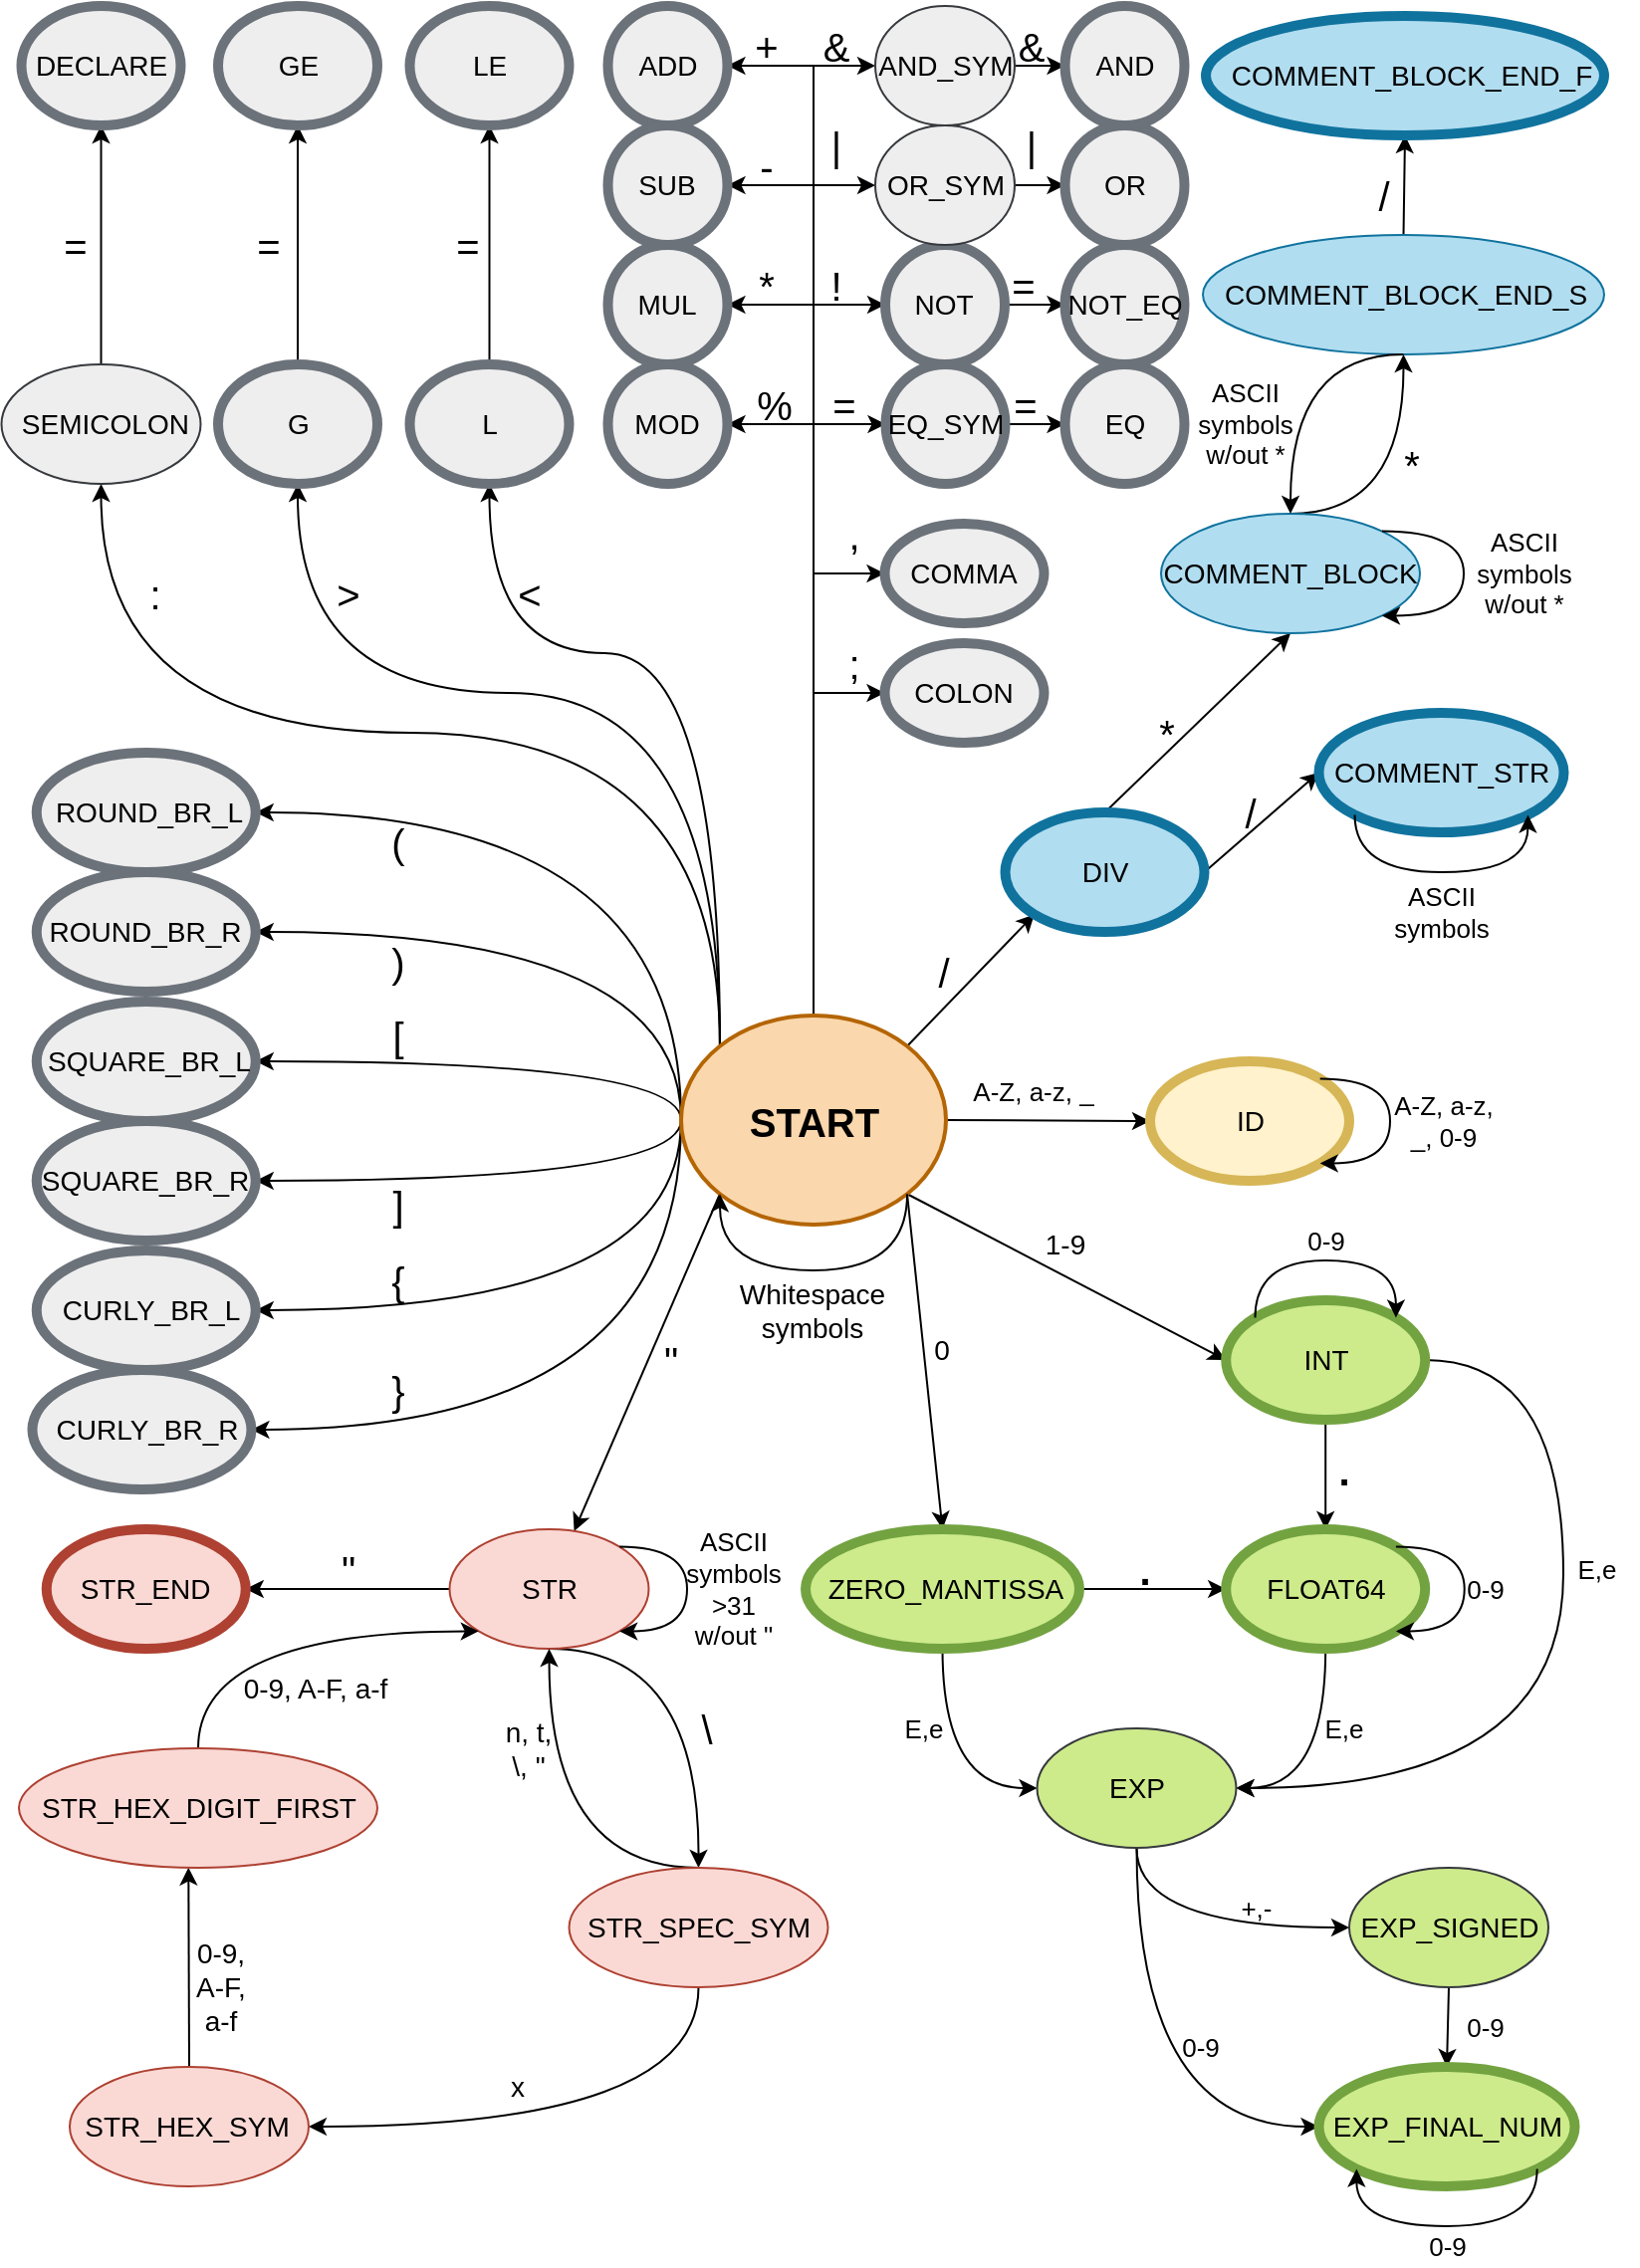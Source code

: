<mxfile version="13.7.7" type="github">
  <diagram id="MlzpK5g1KXkVhoH1nmNd" name="Page-1">
    <mxGraphModel dx="1145" dy="658" grid="1" gridSize="10" guides="1" tooltips="1" connect="1" arrows="1" fold="1" page="1" pageScale="1" pageWidth="827" pageHeight="1169" math="0" shadow="0">
      <root>
        <mxCell id="0" />
        <mxCell id="1" parent="0" />
        <mxCell id="viRE1IM_-0tVsHPkwJl9-90" style="rounded=0;orthogonalLoop=1;jettySize=auto;html=1;exitX=1;exitY=0;exitDx=0;exitDy=0;entryX=0;entryY=1;entryDx=0;entryDy=0;fontSize=20;" parent="1" source="viRE1IM_-0tVsHPkwJl9-1" target="viRE1IM_-0tVsHPkwJl9-59" edge="1">
          <mxGeometry relative="1" as="geometry" />
        </mxCell>
        <mxCell id="viRE1IM_-0tVsHPkwJl9-121" style="rounded=0;orthogonalLoop=1;jettySize=auto;html=1;exitX=1;exitY=0.5;exitDx=0;exitDy=0;entryX=0;entryY=0.5;entryDx=0;entryDy=0;fontSize=13;" parent="1" source="viRE1IM_-0tVsHPkwJl9-1" target="viRE1IM_-0tVsHPkwJl9-69" edge="1">
          <mxGeometry relative="1" as="geometry" />
        </mxCell>
        <mxCell id="viRE1IM_-0tVsHPkwJl9-127" style="rounded=0;orthogonalLoop=1;jettySize=auto;html=1;exitX=1;exitY=1;exitDx=0;exitDy=0;entryX=0.5;entryY=0;entryDx=0;entryDy=0;fontSize=13;" parent="1" source="viRE1IM_-0tVsHPkwJl9-1" target="viRE1IM_-0tVsHPkwJl9-71" edge="1">
          <mxGeometry relative="1" as="geometry" />
        </mxCell>
        <mxCell id="viRE1IM_-0tVsHPkwJl9-128" style="edgeStyle=none;rounded=0;orthogonalLoop=1;jettySize=auto;html=1;exitX=1;exitY=1;exitDx=0;exitDy=0;fontSize=13;entryX=0;entryY=0.5;entryDx=0;entryDy=0;" parent="1" source="viRE1IM_-0tVsHPkwJl9-1" target="viRE1IM_-0tVsHPkwJl9-73" edge="1">
          <mxGeometry relative="1" as="geometry" />
        </mxCell>
        <mxCell id="viRE1IM_-0tVsHPkwJl9-222" style="edgeStyle=orthogonalEdgeStyle;rounded=0;orthogonalLoop=1;jettySize=auto;html=1;exitX=0;exitY=0.5;exitDx=0;exitDy=0;entryX=1;entryY=0.5;entryDx=0;entryDy=0;fontSize=20;curved=1;" parent="1" source="viRE1IM_-0tVsHPkwJl9-1" target="viRE1IM_-0tVsHPkwJl9-27" edge="1">
          <mxGeometry relative="1" as="geometry">
            <Array as="points">
              <mxPoint x="347" y="740" />
            </Array>
          </mxGeometry>
        </mxCell>
        <mxCell id="viRE1IM_-0tVsHPkwJl9-223" style="edgeStyle=orthogonalEdgeStyle;curved=1;rounded=0;orthogonalLoop=1;jettySize=auto;html=1;exitX=0;exitY=0.5;exitDx=0;exitDy=0;entryX=1;entryY=0.5;entryDx=0;entryDy=0;fontSize=20;" parent="1" source="viRE1IM_-0tVsHPkwJl9-1" target="viRE1IM_-0tVsHPkwJl9-85" edge="1">
          <mxGeometry relative="1" as="geometry">
            <Array as="points">
              <mxPoint x="347" y="680" />
            </Array>
          </mxGeometry>
        </mxCell>
        <mxCell id="viRE1IM_-0tVsHPkwJl9-224" style="edgeStyle=orthogonalEdgeStyle;curved=1;rounded=0;orthogonalLoop=1;jettySize=auto;html=1;exitX=0;exitY=0.5;exitDx=0;exitDy=0;entryX=1;entryY=0.5;entryDx=0;entryDy=0;fontSize=20;" parent="1" source="viRE1IM_-0tVsHPkwJl9-1" target="viRE1IM_-0tVsHPkwJl9-18" edge="1">
          <mxGeometry relative="1" as="geometry">
            <Array as="points">
              <mxPoint x="347" y="615" />
            </Array>
          </mxGeometry>
        </mxCell>
        <mxCell id="viRE1IM_-0tVsHPkwJl9-225" style="edgeStyle=orthogonalEdgeStyle;curved=1;rounded=0;orthogonalLoop=1;jettySize=auto;html=1;exitX=0;exitY=0.5;exitDx=0;exitDy=0;entryX=1;entryY=0.5;entryDx=0;entryDy=0;fontSize=20;" parent="1" source="viRE1IM_-0tVsHPkwJl9-1" target="viRE1IM_-0tVsHPkwJl9-15" edge="1">
          <mxGeometry relative="1" as="geometry">
            <Array as="points">
              <mxPoint x="347" y="555" />
            </Array>
          </mxGeometry>
        </mxCell>
        <mxCell id="viRE1IM_-0tVsHPkwJl9-226" style="edgeStyle=orthogonalEdgeStyle;curved=1;rounded=0;orthogonalLoop=1;jettySize=auto;html=1;exitX=0;exitY=0.5;exitDx=0;exitDy=0;entryX=1;entryY=0.5;entryDx=0;entryDy=0;fontSize=20;" parent="1" source="viRE1IM_-0tVsHPkwJl9-1" target="viRE1IM_-0tVsHPkwJl9-23" edge="1">
          <mxGeometry relative="1" as="geometry">
            <Array as="points">
              <mxPoint x="347" y="490" />
            </Array>
          </mxGeometry>
        </mxCell>
        <mxCell id="viRE1IM_-0tVsHPkwJl9-227" style="edgeStyle=orthogonalEdgeStyle;curved=1;rounded=0;orthogonalLoop=1;jettySize=auto;html=1;exitX=0;exitY=0.5;exitDx=0;exitDy=0;entryX=1;entryY=0.5;entryDx=0;entryDy=0;fontSize=20;" parent="1" source="viRE1IM_-0tVsHPkwJl9-1" target="viRE1IM_-0tVsHPkwJl9-21" edge="1">
          <mxGeometry relative="1" as="geometry">
            <Array as="points">
              <mxPoint x="347" y="430" />
            </Array>
          </mxGeometry>
        </mxCell>
        <mxCell id="viRE1IM_-0tVsHPkwJl9-238" style="edgeStyle=orthogonalEdgeStyle;rounded=0;orthogonalLoop=1;jettySize=auto;html=1;exitX=0.5;exitY=0;exitDx=0;exitDy=0;entryX=1;entryY=0.5;entryDx=0;entryDy=0;fontSize=20;" parent="1" source="viRE1IM_-0tVsHPkwJl9-1" target="viRE1IM_-0tVsHPkwJl9-53" edge="1">
          <mxGeometry relative="1" as="geometry" />
        </mxCell>
        <mxCell id="viRE1IM_-0tVsHPkwJl9-239" style="edgeStyle=orthogonalEdgeStyle;rounded=0;orthogonalLoop=1;jettySize=auto;html=1;exitX=0.5;exitY=0;exitDx=0;exitDy=0;entryX=0;entryY=0.5;entryDx=0;entryDy=0;fontSize=20;" parent="1" source="viRE1IM_-0tVsHPkwJl9-1" target="viRE1IM_-0tVsHPkwJl9-51" edge="1">
          <mxGeometry relative="1" as="geometry" />
        </mxCell>
        <mxCell id="viRE1IM_-0tVsHPkwJl9-240" style="edgeStyle=orthogonalEdgeStyle;rounded=0;orthogonalLoop=1;jettySize=auto;html=1;exitX=0.5;exitY=0;exitDx=0;exitDy=0;entryX=0;entryY=0.5;entryDx=0;entryDy=0;fontSize=20;" parent="1" source="viRE1IM_-0tVsHPkwJl9-1" target="viRE1IM_-0tVsHPkwJl9-55" edge="1">
          <mxGeometry relative="1" as="geometry" />
        </mxCell>
        <mxCell id="viRE1IM_-0tVsHPkwJl9-241" style="edgeStyle=orthogonalEdgeStyle;rounded=0;orthogonalLoop=1;jettySize=auto;html=1;exitX=0.5;exitY=0;exitDx=0;exitDy=0;entryX=0;entryY=0.5;entryDx=0;entryDy=0;fontSize=20;elbow=vertical;" parent="1" source="viRE1IM_-0tVsHPkwJl9-1" target="viRE1IM_-0tVsHPkwJl9-57" edge="1">
          <mxGeometry relative="1" as="geometry" />
        </mxCell>
        <mxCell id="viRE1IM_-0tVsHPkwJl9-242" style="edgeStyle=orthogonalEdgeStyle;rounded=0;orthogonalLoop=1;jettySize=auto;html=1;exitX=0.5;exitY=0;exitDx=0;exitDy=0;entryX=0;entryY=0.5;entryDx=0;entryDy=0;fontSize=20;" parent="1" source="viRE1IM_-0tVsHPkwJl9-1" target="viRE1IM_-0tVsHPkwJl9-47" edge="1">
          <mxGeometry relative="1" as="geometry" />
        </mxCell>
        <mxCell id="viRE1IM_-0tVsHPkwJl9-244" style="edgeStyle=orthogonalEdgeStyle;rounded=0;orthogonalLoop=1;jettySize=auto;html=1;exitX=0.5;exitY=0;exitDx=0;exitDy=0;entryX=1;entryY=0.5;entryDx=0;entryDy=0;fontSize=20;" parent="1" source="viRE1IM_-0tVsHPkwJl9-1" target="viRE1IM_-0tVsHPkwJl9-9" edge="1">
          <mxGeometry relative="1" as="geometry" />
        </mxCell>
        <mxCell id="viRE1IM_-0tVsHPkwJl9-245" style="edgeStyle=orthogonalEdgeStyle;rounded=0;orthogonalLoop=1;jettySize=auto;html=1;exitX=0.5;exitY=0;exitDx=0;exitDy=0;entryX=1;entryY=0.5;entryDx=0;entryDy=0;fontSize=20;" parent="1" source="viRE1IM_-0tVsHPkwJl9-1" target="viRE1IM_-0tVsHPkwJl9-84" edge="1">
          <mxGeometry relative="1" as="geometry" />
        </mxCell>
        <mxCell id="viRE1IM_-0tVsHPkwJl9-246" style="edgeStyle=orthogonalEdgeStyle;rounded=0;orthogonalLoop=1;jettySize=auto;html=1;exitX=0.5;exitY=0;exitDx=0;exitDy=0;entryX=1;entryY=0.5;entryDx=0;entryDy=0;fontSize=20;" parent="1" source="viRE1IM_-0tVsHPkwJl9-1" target="viRE1IM_-0tVsHPkwJl9-11" edge="1">
          <mxGeometry relative="1" as="geometry" />
        </mxCell>
        <mxCell id="viRE1IM_-0tVsHPkwJl9-292" style="edgeStyle=orthogonalEdgeStyle;curved=1;rounded=0;orthogonalLoop=1;jettySize=auto;html=1;exitX=0;exitY=0;exitDx=0;exitDy=0;entryX=0.5;entryY=1;entryDx=0;entryDy=0;fontSize=20;" parent="1" source="viRE1IM_-0tVsHPkwJl9-1" target="viRE1IM_-0tVsHPkwJl9-31" edge="1">
          <mxGeometry relative="1" as="geometry">
            <Array as="points">
              <mxPoint x="366" y="390" />
              <mxPoint x="56" y="390" />
            </Array>
          </mxGeometry>
        </mxCell>
        <mxCell id="viRE1IM_-0tVsHPkwJl9-300" style="edgeStyle=orthogonalEdgeStyle;curved=1;rounded=0;orthogonalLoop=1;jettySize=auto;html=1;exitX=0;exitY=0;exitDx=0;exitDy=0;entryX=0.5;entryY=1;entryDx=0;entryDy=0;fontSize=20;" parent="1" source="viRE1IM_-0tVsHPkwJl9-1" target="viRE1IM_-0tVsHPkwJl9-39" edge="1">
          <mxGeometry relative="1" as="geometry">
            <Array as="points">
              <mxPoint x="366" y="370" />
              <mxPoint x="155" y="370" />
            </Array>
          </mxGeometry>
        </mxCell>
        <mxCell id="viRE1IM_-0tVsHPkwJl9-301" style="edgeStyle=orthogonalEdgeStyle;curved=1;rounded=0;orthogonalLoop=1;jettySize=auto;html=1;exitX=0;exitY=0;exitDx=0;exitDy=0;entryX=0.5;entryY=1;entryDx=0;entryDy=0;fontSize=20;" parent="1" source="viRE1IM_-0tVsHPkwJl9-1" target="viRE1IM_-0tVsHPkwJl9-41" edge="1">
          <mxGeometry relative="1" as="geometry">
            <Array as="points">
              <mxPoint x="366" y="350" />
              <mxPoint x="251" y="350" />
            </Array>
          </mxGeometry>
        </mxCell>
        <mxCell id="viRE1IM_-0tVsHPkwJl9-302" style="edgeStyle=orthogonalEdgeStyle;rounded=0;orthogonalLoop=1;jettySize=auto;html=1;exitX=0.5;exitY=0;exitDx=0;exitDy=0;entryX=0;entryY=0.5;entryDx=0;entryDy=0;fontSize=20;" parent="1" source="viRE1IM_-0tVsHPkwJl9-1" target="viRE1IM_-0tVsHPkwJl9-34" edge="1">
          <mxGeometry relative="1" as="geometry" />
        </mxCell>
        <mxCell id="viRE1IM_-0tVsHPkwJl9-303" style="edgeStyle=orthogonalEdgeStyle;rounded=0;orthogonalLoop=1;jettySize=auto;html=1;exitX=0.5;exitY=0;exitDx=0;exitDy=0;entryX=0;entryY=0.5;entryDx=0;entryDy=0;fontSize=20;" parent="1" source="viRE1IM_-0tVsHPkwJl9-1" target="viRE1IM_-0tVsHPkwJl9-7" edge="1">
          <mxGeometry relative="1" as="geometry" />
        </mxCell>
        <mxCell id="viRE1IM_-0tVsHPkwJl9-320" style="rounded=0;orthogonalLoop=1;jettySize=auto;html=1;exitX=0;exitY=1;exitDx=0;exitDy=0;fontSize=20;" parent="1" source="viRE1IM_-0tVsHPkwJl9-1" target="viRE1IM_-0tVsHPkwJl9-306" edge="1">
          <mxGeometry relative="1" as="geometry" />
        </mxCell>
        <mxCell id="viRE1IM_-0tVsHPkwJl9-1" value="" style="ellipse;whiteSpace=wrap;html=1;fontStyle=1;strokeWidth=2;fillColor=#fad7ac;strokeColor=#b46504;" parent="1" vertex="1">
          <mxGeometry x="347" y="532" width="133" height="105" as="geometry" />
        </mxCell>
        <mxCell id="viRE1IM_-0tVsHPkwJl9-2" value="START" style="text;html=1;strokeColor=none;fillColor=none;align=center;verticalAlign=middle;whiteSpace=wrap;rounded=0;fontSize=20;fontStyle=1" parent="1" vertex="1">
          <mxGeometry x="388.5" y="565" width="50" height="40" as="geometry" />
        </mxCell>
        <mxCell id="viRE1IM_-0tVsHPkwJl9-7" value="" style="ellipse;whiteSpace=wrap;html=1;fillColor=#eeeeee;strokeColor=#6C727A;strokeWidth=5;" parent="1" vertex="1">
          <mxGeometry x="449.25" y="285" width="80" height="50" as="geometry" />
        </mxCell>
        <mxCell id="viRE1IM_-0tVsHPkwJl9-8" value="COMMA" style="text;html=1;strokeColor=none;fillColor=none;align=center;verticalAlign=middle;whiteSpace=wrap;rounded=0;fontSize=14;" parent="1" vertex="1">
          <mxGeometry x="469.25" y="300" width="40" height="20" as="geometry" />
        </mxCell>
        <mxCell id="viRE1IM_-0tVsHPkwJl9-9" value="" style="ellipse;whiteSpace=wrap;html=1;fillColor=#eeeeee;strokeColor=#6C727A;strokeWidth=5;" parent="1" vertex="1">
          <mxGeometry x="310.25" y="145" width="60" height="60" as="geometry" />
        </mxCell>
        <mxCell id="viRE1IM_-0tVsHPkwJl9-10" value="MUL" style="text;html=1;strokeColor=none;fillColor=none;align=center;verticalAlign=middle;whiteSpace=wrap;rounded=0;fontSize=14;" parent="1" vertex="1">
          <mxGeometry x="320.25" y="165" width="40" height="20" as="geometry" />
        </mxCell>
        <mxCell id="viRE1IM_-0tVsHPkwJl9-11" value="" style="ellipse;whiteSpace=wrap;html=1;fillColor=#eeeeee;strokeWidth=5;strokeColor=#6C727A;" parent="1" vertex="1">
          <mxGeometry x="310.25" y="25" width="60" height="60" as="geometry" />
        </mxCell>
        <mxCell id="viRE1IM_-0tVsHPkwJl9-12" value="ADD" style="text;html=1;strokeColor=none;fillColor=none;align=center;verticalAlign=middle;whiteSpace=wrap;rounded=0;fontSize=14;" parent="1" vertex="1">
          <mxGeometry x="321.75" y="45" width="37" height="20" as="geometry" />
        </mxCell>
        <mxCell id="viRE1IM_-0tVsHPkwJl9-15" value="" style="ellipse;whiteSpace=wrap;html=1;fillColor=#eeeeee;strokeColor=#6C727A;strokeWidth=5;" parent="1" vertex="1">
          <mxGeometry x="23.37" y="525" width="110" height="60" as="geometry" />
        </mxCell>
        <mxCell id="viRE1IM_-0tVsHPkwJl9-18" value="" style="ellipse;whiteSpace=wrap;html=1;fillColor=#eeeeee;strokeColor=#6C727A;strokeWidth=5;" parent="1" vertex="1">
          <mxGeometry x="23.37" y="585" width="110" height="60" as="geometry" />
        </mxCell>
        <mxCell id="viRE1IM_-0tVsHPkwJl9-21" value="" style="ellipse;whiteSpace=wrap;html=1;fillColor=#eeeeee;strokeColor=#6C727A;strokeWidth=5;" parent="1" vertex="1">
          <mxGeometry x="23.37" y="400" width="110" height="60" as="geometry" />
        </mxCell>
        <mxCell id="viRE1IM_-0tVsHPkwJl9-22" value="ROUND_BR_L" style="text;html=1;strokeColor=none;fillColor=none;align=center;verticalAlign=middle;whiteSpace=wrap;rounded=0;fontSize=14;" parent="1" vertex="1">
          <mxGeometry x="60" y="420" width="40" height="20" as="geometry" />
        </mxCell>
        <mxCell id="viRE1IM_-0tVsHPkwJl9-23" value="" style="ellipse;whiteSpace=wrap;html=1;fillColor=#eeeeee;strokeColor=#6C727A;strokeWidth=5;" parent="1" vertex="1">
          <mxGeometry x="23.37" y="460" width="110" height="60" as="geometry" />
        </mxCell>
        <mxCell id="viRE1IM_-0tVsHPkwJl9-24" value="ROUND_BR_R" style="text;html=1;strokeColor=none;fillColor=none;align=center;verticalAlign=middle;whiteSpace=wrap;rounded=0;fontSize=14;" parent="1" vertex="1">
          <mxGeometry x="58.37" y="480" width="40" height="20" as="geometry" />
        </mxCell>
        <mxCell id="viRE1IM_-0tVsHPkwJl9-27" value="" style="ellipse;whiteSpace=wrap;html=1;fillColor=#eeeeee;strokeColor=#6C727A;strokeWidth=5;" parent="1" vertex="1">
          <mxGeometry x="21.24" y="710" width="110" height="60" as="geometry" />
        </mxCell>
        <mxCell id="viRE1IM_-0tVsHPkwJl9-284" style="edgeStyle=none;rounded=0;orthogonalLoop=1;jettySize=auto;html=1;exitX=0.5;exitY=0;exitDx=0;exitDy=0;entryX=0.5;entryY=1;entryDx=0;entryDy=0;fontSize=20;" parent="1" source="viRE1IM_-0tVsHPkwJl9-31" target="viRE1IM_-0tVsHPkwJl9-49" edge="1">
          <mxGeometry relative="1" as="geometry" />
        </mxCell>
        <mxCell id="viRE1IM_-0tVsHPkwJl9-31" value="" style="ellipse;whiteSpace=wrap;html=1;fillColor=#eeeeee;strokeColor=#36393d;" parent="1" vertex="1">
          <mxGeometry x="5.75" y="205" width="100" height="60" as="geometry" />
        </mxCell>
        <mxCell id="viRE1IM_-0tVsHPkwJl9-32" value="&amp;nbsp;SEMICOLON" style="text;html=1;strokeColor=none;fillColor=none;align=center;verticalAlign=middle;whiteSpace=wrap;rounded=0;fontSize=14;" parent="1" vertex="1">
          <mxGeometry x="35.75" y="225" width="40" height="20" as="geometry" />
        </mxCell>
        <mxCell id="viRE1IM_-0tVsHPkwJl9-34" value="" style="ellipse;whiteSpace=wrap;html=1;fillColor=#eeeeee;strokeColor=#6C727A;strokeWidth=5;" parent="1" vertex="1">
          <mxGeometry x="449.25" y="345" width="80" height="50" as="geometry" />
        </mxCell>
        <mxCell id="viRE1IM_-0tVsHPkwJl9-35" value="COLON" style="text;html=1;strokeColor=none;fillColor=none;align=center;verticalAlign=middle;whiteSpace=wrap;rounded=0;fontSize=14;" parent="1" vertex="1">
          <mxGeometry x="469.25" y="360" width="40" height="20" as="geometry" />
        </mxCell>
        <mxCell id="viRE1IM_-0tVsHPkwJl9-288" style="rounded=0;orthogonalLoop=1;jettySize=auto;html=1;exitX=0.5;exitY=0;exitDx=0;exitDy=0;entryX=0.5;entryY=1;entryDx=0;entryDy=0;fontSize=20;" parent="1" source="viRE1IM_-0tVsHPkwJl9-39" target="viRE1IM_-0tVsHPkwJl9-43" edge="1">
          <mxGeometry relative="1" as="geometry" />
        </mxCell>
        <mxCell id="viRE1IM_-0tVsHPkwJl9-39" value="" style="ellipse;whiteSpace=wrap;html=1;fillColor=#eeeeee;strokeColor=#6C727A;strokeWidth=5;" parent="1" vertex="1">
          <mxGeometry x="114.5" y="205" width="80" height="60" as="geometry" />
        </mxCell>
        <mxCell id="viRE1IM_-0tVsHPkwJl9-40" value="G" style="text;html=1;strokeColor=none;fillColor=none;align=center;verticalAlign=middle;whiteSpace=wrap;rounded=0;fontSize=14;" parent="1" vertex="1">
          <mxGeometry x="134.5" y="225" width="40" height="20" as="geometry" />
        </mxCell>
        <mxCell id="viRE1IM_-0tVsHPkwJl9-299" style="edgeStyle=orthogonalEdgeStyle;curved=1;rounded=0;orthogonalLoop=1;jettySize=auto;html=1;exitX=0.5;exitY=0;exitDx=0;exitDy=0;entryX=0.5;entryY=1;entryDx=0;entryDy=0;fontSize=20;" parent="1" source="viRE1IM_-0tVsHPkwJl9-41" target="viRE1IM_-0tVsHPkwJl9-45" edge="1">
          <mxGeometry relative="1" as="geometry" />
        </mxCell>
        <mxCell id="viRE1IM_-0tVsHPkwJl9-41" value="" style="ellipse;whiteSpace=wrap;html=1;fillColor=#eeeeee;strokeColor=#6C727A;strokeWidth=5;" parent="1" vertex="1">
          <mxGeometry x="210.75" y="205" width="80" height="60" as="geometry" />
        </mxCell>
        <mxCell id="viRE1IM_-0tVsHPkwJl9-42" value=" L" style="text;html=1;strokeColor=none;fillColor=none;align=center;verticalAlign=middle;whiteSpace=wrap;rounded=0;fontSize=14;" parent="1" vertex="1">
          <mxGeometry x="230.75" y="225" width="40" height="20" as="geometry" />
        </mxCell>
        <mxCell id="viRE1IM_-0tVsHPkwJl9-43" value="" style="ellipse;whiteSpace=wrap;html=1;fillColor=#eeeeee;strokeColor=#6C727A;strokeWidth=5;" parent="1" vertex="1">
          <mxGeometry x="114.5" y="25" width="80" height="60" as="geometry" />
        </mxCell>
        <mxCell id="viRE1IM_-0tVsHPkwJl9-44" value=" GE" style="text;html=1;strokeColor=none;fillColor=none;align=center;verticalAlign=middle;whiteSpace=wrap;rounded=0;fontSize=14;" parent="1" vertex="1">
          <mxGeometry x="134.5" y="45" width="40" height="20" as="geometry" />
        </mxCell>
        <mxCell id="viRE1IM_-0tVsHPkwJl9-45" value="" style="ellipse;whiteSpace=wrap;html=1;fillColor=#eeeeee;strokeColor=#6C727A;strokeWidth=5;" parent="1" vertex="1">
          <mxGeometry x="210.75" y="25" width="80" height="60" as="geometry" />
        </mxCell>
        <mxCell id="viRE1IM_-0tVsHPkwJl9-46" value=" LE" style="text;html=1;strokeColor=none;fillColor=none;align=center;verticalAlign=middle;whiteSpace=wrap;rounded=0;fontSize=14;" parent="1" vertex="1">
          <mxGeometry x="230.75" y="45" width="40" height="20" as="geometry" />
        </mxCell>
        <mxCell id="viRE1IM_-0tVsHPkwJl9-342" style="rounded=0;orthogonalLoop=1;jettySize=auto;html=1;exitX=1;exitY=0.5;exitDx=0;exitDy=0;fontSize=20;" parent="1" source="viRE1IM_-0tVsHPkwJl9-47" target="viRE1IM_-0tVsHPkwJl9-340" edge="1">
          <mxGeometry relative="1" as="geometry" />
        </mxCell>
        <mxCell id="viRE1IM_-0tVsHPkwJl9-47" value="" style="ellipse;whiteSpace=wrap;html=1;fillColor=#eeeeee;strokeColor=#6C727A;strokeWidth=5;" parent="1" vertex="1">
          <mxGeometry x="449.75" y="205" width="60" height="60" as="geometry" />
        </mxCell>
        <mxCell id="viRE1IM_-0tVsHPkwJl9-48" value=" EQ_SYM" style="text;html=1;strokeColor=none;fillColor=none;align=center;verticalAlign=middle;whiteSpace=wrap;rounded=0;fontSize=14;" parent="1" vertex="1">
          <mxGeometry x="459.75" y="225" width="40" height="20" as="geometry" />
        </mxCell>
        <mxCell id="viRE1IM_-0tVsHPkwJl9-49" value="" style="ellipse;whiteSpace=wrap;html=1;fillColor=#eeeeee;strokeColor=#6C727A;strokeWidth=5;" parent="1" vertex="1">
          <mxGeometry x="15.75" y="25" width="80" height="60" as="geometry" />
        </mxCell>
        <mxCell id="viRE1IM_-0tVsHPkwJl9-50" value=" DECLARE" style="text;html=1;strokeColor=none;fillColor=none;align=center;verticalAlign=middle;whiteSpace=wrap;rounded=0;fontSize=14;" parent="1" vertex="1">
          <mxGeometry x="35.75" y="45" width="40" height="20" as="geometry" />
        </mxCell>
        <mxCell id="viRE1IM_-0tVsHPkwJl9-297" style="edgeStyle=orthogonalEdgeStyle;curved=1;rounded=0;orthogonalLoop=1;jettySize=auto;html=1;exitX=1;exitY=0.5;exitDx=0;exitDy=0;entryX=0;entryY=0.5;entryDx=0;entryDy=0;fontSize=20;" parent="1" source="viRE1IM_-0tVsHPkwJl9-51" target="viRE1IM_-0tVsHPkwJl9-295" edge="1">
          <mxGeometry relative="1" as="geometry" />
        </mxCell>
        <mxCell id="viRE1IM_-0tVsHPkwJl9-51" value="" style="ellipse;whiteSpace=wrap;html=1;fillColor=#eeeeee;strokeColor=#6C727A;strokeWidth=5;" parent="1" vertex="1">
          <mxGeometry x="449.5" y="145" width="60" height="60" as="geometry" />
        </mxCell>
        <mxCell id="viRE1IM_-0tVsHPkwJl9-52" value=" NOT" style="text;html=1;strokeColor=none;fillColor=none;align=center;verticalAlign=middle;whiteSpace=wrap;rounded=0;fontSize=14;" parent="1" vertex="1">
          <mxGeometry x="458.75" y="165" width="40" height="20" as="geometry" />
        </mxCell>
        <mxCell id="viRE1IM_-0tVsHPkwJl9-53" value="" style="ellipse;whiteSpace=wrap;html=1;fillColor=#eeeeee;strokeColor=#6C727A;strokeWidth=5;" parent="1" vertex="1">
          <mxGeometry x="310.25" y="205" width="60" height="60" as="geometry" />
        </mxCell>
        <mxCell id="viRE1IM_-0tVsHPkwJl9-54" value=" MOD" style="text;html=1;strokeColor=none;fillColor=none;align=center;verticalAlign=middle;whiteSpace=wrap;rounded=0;fontSize=14;" parent="1" vertex="1">
          <mxGeometry x="319.5" y="225" width="40" height="20" as="geometry" />
        </mxCell>
        <mxCell id="viRE1IM_-0tVsHPkwJl9-280" style="edgeStyle=none;rounded=0;orthogonalLoop=1;jettySize=auto;html=1;exitX=1;exitY=0.5;exitDx=0;exitDy=0;fontSize=20;" parent="1" source="viRE1IM_-0tVsHPkwJl9-55" target="viRE1IM_-0tVsHPkwJl9-275" edge="1">
          <mxGeometry relative="1" as="geometry" />
        </mxCell>
        <mxCell id="viRE1IM_-0tVsHPkwJl9-55" value="" style="ellipse;whiteSpace=wrap;html=1;fillColor=#eeeeee;strokeColor=#36393d;" parent="1" vertex="1">
          <mxGeometry x="444.5" y="85" width="70" height="60" as="geometry" />
        </mxCell>
        <mxCell id="viRE1IM_-0tVsHPkwJl9-56" value=" OR_SYM" style="text;html=1;strokeColor=none;fillColor=none;align=center;verticalAlign=middle;whiteSpace=wrap;rounded=0;fontSize=14;" parent="1" vertex="1">
          <mxGeometry x="459.75" y="105" width="40" height="20" as="geometry" />
        </mxCell>
        <mxCell id="viRE1IM_-0tVsHPkwJl9-279" style="edgeStyle=none;rounded=0;orthogonalLoop=1;jettySize=auto;html=1;exitX=1;exitY=0.5;exitDx=0;exitDy=0;entryX=0;entryY=0.5;entryDx=0;entryDy=0;fontSize=20;" parent="1" source="viRE1IM_-0tVsHPkwJl9-57" target="viRE1IM_-0tVsHPkwJl9-277" edge="1">
          <mxGeometry relative="1" as="geometry" />
        </mxCell>
        <mxCell id="viRE1IM_-0tVsHPkwJl9-57" value="" style="ellipse;whiteSpace=wrap;html=1;fillColor=#eeeeee;strokeColor=#36393d;" parent="1" vertex="1">
          <mxGeometry x="444.5" y="25" width="70" height="60" as="geometry" />
        </mxCell>
        <mxCell id="viRE1IM_-0tVsHPkwJl9-58" value="AND_SYM" style="text;html=1;strokeColor=none;fillColor=none;align=center;verticalAlign=middle;whiteSpace=wrap;rounded=0;fontSize=14;" parent="1" vertex="1">
          <mxGeometry x="459.75" y="45" width="40" height="20" as="geometry" />
        </mxCell>
        <mxCell id="viRE1IM_-0tVsHPkwJl9-96" style="edgeStyle=none;rounded=0;orthogonalLoop=1;jettySize=auto;html=1;exitX=0.5;exitY=0;exitDx=0;exitDy=0;entryX=0.5;entryY=1;entryDx=0;entryDy=0;fontSize=20;" parent="1" source="viRE1IM_-0tVsHPkwJl9-59" target="viRE1IM_-0tVsHPkwJl9-63" edge="1">
          <mxGeometry relative="1" as="geometry" />
        </mxCell>
        <mxCell id="viRE1IM_-0tVsHPkwJl9-98" style="edgeStyle=none;rounded=0;orthogonalLoop=1;jettySize=auto;html=1;exitX=1;exitY=0.5;exitDx=0;exitDy=0;entryX=0;entryY=0.5;entryDx=0;entryDy=0;fontSize=20;" parent="1" source="viRE1IM_-0tVsHPkwJl9-59" target="viRE1IM_-0tVsHPkwJl9-61" edge="1">
          <mxGeometry relative="1" as="geometry" />
        </mxCell>
        <mxCell id="viRE1IM_-0tVsHPkwJl9-59" value="" style="ellipse;whiteSpace=wrap;html=1;fillColor=#b1ddf0;strokeColor=#10739e;strokeWidth=5;" parent="1" vertex="1">
          <mxGeometry x="509.75" y="430" width="100" height="60" as="geometry" />
        </mxCell>
        <mxCell id="viRE1IM_-0tVsHPkwJl9-60" value=" DIV" style="text;html=1;strokeColor=none;fillColor=none;align=center;verticalAlign=middle;whiteSpace=wrap;rounded=0;fontSize=14;fontStyle=0" parent="1" vertex="1">
          <mxGeometry x="539.75" y="450" width="40" height="20" as="geometry" />
        </mxCell>
        <mxCell id="viRE1IM_-0tVsHPkwJl9-61" value="" style="ellipse;whiteSpace=wrap;html=1;fillColor=#b1ddf0;strokeColor=#10739e;strokeWidth=5;" parent="1" vertex="1">
          <mxGeometry x="667.25" y="380" width="123" height="60" as="geometry" />
        </mxCell>
        <mxCell id="viRE1IM_-0tVsHPkwJl9-62" value=" COMMENT_STR" style="text;html=1;strokeColor=none;fillColor=none;align=center;verticalAlign=middle;whiteSpace=wrap;rounded=0;fontSize=14;" parent="1" vertex="1">
          <mxGeometry x="708.75" y="400" width="40" height="20" as="geometry" />
        </mxCell>
        <mxCell id="viRE1IM_-0tVsHPkwJl9-110" style="rounded=0;orthogonalLoop=1;jettySize=auto;html=1;fontSize=13;edgeStyle=orthogonalEdgeStyle;curved=1;entryX=0.5;entryY=1;entryDx=0;entryDy=0;exitX=0.5;exitY=0;exitDx=0;exitDy=0;" parent="1" source="viRE1IM_-0tVsHPkwJl9-63" target="viRE1IM_-0tVsHPkwJl9-65" edge="1">
          <mxGeometry relative="1" as="geometry">
            <mxPoint x="650" y="289" as="sourcePoint" />
            <mxPoint x="700" y="240" as="targetPoint" />
            <Array as="points">
              <mxPoint x="710" y="280" />
            </Array>
          </mxGeometry>
        </mxCell>
        <mxCell id="viRE1IM_-0tVsHPkwJl9-63" value="" style="ellipse;whiteSpace=wrap;html=1;fillColor=#b1ddf0;strokeColor=#10739e;spacing=2;strokeWidth=1;" parent="1" vertex="1">
          <mxGeometry x="588" y="280" width="130" height="60" as="geometry" />
        </mxCell>
        <mxCell id="viRE1IM_-0tVsHPkwJl9-64" value=" COMMENT_BLOCK" style="text;html=1;strokeColor=none;fillColor=none;align=center;verticalAlign=middle;whiteSpace=wrap;rounded=0;fontSize=14;" parent="1" vertex="1">
          <mxGeometry x="633" y="300" width="40" height="20" as="geometry" />
        </mxCell>
        <mxCell id="viRE1IM_-0tVsHPkwJl9-91" style="edgeStyle=none;rounded=0;orthogonalLoop=1;jettySize=auto;html=1;exitX=0.5;exitY=0;exitDx=0;exitDy=0;entryX=0.5;entryY=1;entryDx=0;entryDy=0;fontSize=20;" parent="1" source="viRE1IM_-0tVsHPkwJl9-65" target="viRE1IM_-0tVsHPkwJl9-67" edge="1">
          <mxGeometry relative="1" as="geometry" />
        </mxCell>
        <mxCell id="viRE1IM_-0tVsHPkwJl9-65" value="" style="ellipse;whiteSpace=wrap;html=1;fillColor=#b1ddf0;strokeColor=#10739e;" parent="1" vertex="1">
          <mxGeometry x="609" y="140" width="201.5" height="60" as="geometry" />
        </mxCell>
        <mxCell id="viRE1IM_-0tVsHPkwJl9-66" value=" COMMENT_BLOCK_END_S" style="text;html=1;strokeColor=none;fillColor=none;align=center;verticalAlign=middle;whiteSpace=wrap;rounded=0;fontSize=14;" parent="1" vertex="1">
          <mxGeometry x="690.5" y="160" width="40" height="20" as="geometry" />
        </mxCell>
        <mxCell id="viRE1IM_-0tVsHPkwJl9-67" value="" style="ellipse;whiteSpace=wrap;html=1;fillColor=#b1ddf0;strokeColor=#10739e;strokeWidth=5;" parent="1" vertex="1">
          <mxGeometry x="610.5" y="30" width="200" height="60" as="geometry" />
        </mxCell>
        <mxCell id="viRE1IM_-0tVsHPkwJl9-68" value=" COMMENT_BLOCK_END_F" style="text;html=1;strokeColor=none;fillColor=none;align=center;verticalAlign=middle;whiteSpace=wrap;rounded=0;fontSize=14;" parent="1" vertex="1">
          <mxGeometry x="693.75" y="50" width="40" height="20" as="geometry" />
        </mxCell>
        <mxCell id="viRE1IM_-0tVsHPkwJl9-69" value="" style="ellipse;whiteSpace=wrap;html=1;fillColor=#fff2cc;strokeColor=#d6b656;strokeWidth=5;perimeterSpacing=0;" parent="1" vertex="1">
          <mxGeometry x="582.5" y="555" width="100" height="60" as="geometry" />
        </mxCell>
        <mxCell id="viRE1IM_-0tVsHPkwJl9-70" value=" ID" style="text;html=1;strokeColor=none;fillColor=none;align=center;verticalAlign=middle;whiteSpace=wrap;rounded=0;fontSize=14;fontStyle=0" parent="1" vertex="1">
          <mxGeometry x="612.5" y="575" width="40" height="20" as="geometry" />
        </mxCell>
        <mxCell id="viRE1IM_-0tVsHPkwJl9-140" style="edgeStyle=none;rounded=0;orthogonalLoop=1;jettySize=auto;html=1;exitX=1;exitY=0.5;exitDx=0;exitDy=0;entryX=0;entryY=0.5;entryDx=0;entryDy=0;fontSize=14;" parent="1" source="viRE1IM_-0tVsHPkwJl9-71" target="viRE1IM_-0tVsHPkwJl9-75" edge="1">
          <mxGeometry relative="1" as="geometry" />
        </mxCell>
        <mxCell id="viRE1IM_-0tVsHPkwJl9-158" style="edgeStyle=orthogonalEdgeStyle;rounded=0;orthogonalLoop=1;jettySize=auto;html=1;exitX=0.5;exitY=1;exitDx=0;exitDy=0;entryX=0;entryY=0.5;entryDx=0;entryDy=0;fontSize=20;curved=1;" parent="1" source="viRE1IM_-0tVsHPkwJl9-71" target="viRE1IM_-0tVsHPkwJl9-77" edge="1">
          <mxGeometry relative="1" as="geometry" />
        </mxCell>
        <mxCell id="viRE1IM_-0tVsHPkwJl9-71" value="" style="ellipse;whiteSpace=wrap;html=1;fillColor=#CDEB8B;strokeColor=#73A341;strokeWidth=5;" parent="1" vertex="1">
          <mxGeometry x="409.5" y="790" width="137.5" height="60" as="geometry" />
        </mxCell>
        <mxCell id="viRE1IM_-0tVsHPkwJl9-72" value=" ZERO_MANTISSA" style="text;html=1;strokeColor=none;fillColor=none;align=center;verticalAlign=middle;whiteSpace=wrap;rounded=0;fontSize=14;" parent="1" vertex="1">
          <mxGeometry x="459.75" y="810" width="40" height="20" as="geometry" />
        </mxCell>
        <mxCell id="viRE1IM_-0tVsHPkwJl9-142" style="edgeStyle=none;rounded=0;orthogonalLoop=1;jettySize=auto;html=1;exitX=0.5;exitY=1;exitDx=0;exitDy=0;entryX=0.5;entryY=0;entryDx=0;entryDy=0;fontSize=20;" parent="1" source="viRE1IM_-0tVsHPkwJl9-73" target="viRE1IM_-0tVsHPkwJl9-75" edge="1">
          <mxGeometry relative="1" as="geometry">
            <mxPoint x="632.25" y="760" as="sourcePoint" />
          </mxGeometry>
        </mxCell>
        <mxCell id="viRE1IM_-0tVsHPkwJl9-160" style="edgeStyle=orthogonalEdgeStyle;curved=1;rounded=0;orthogonalLoop=1;jettySize=auto;html=1;exitX=1;exitY=0.5;exitDx=0;exitDy=0;fontSize=20;entryX=1;entryY=0.5;entryDx=0;entryDy=0;" parent="1" source="viRE1IM_-0tVsHPkwJl9-73" target="viRE1IM_-0tVsHPkwJl9-77" edge="1">
          <mxGeometry relative="1" as="geometry">
            <mxPoint x="630" y="920" as="targetPoint" />
            <Array as="points">
              <mxPoint x="790" y="705" />
              <mxPoint x="790" y="920" />
            </Array>
          </mxGeometry>
        </mxCell>
        <mxCell id="viRE1IM_-0tVsHPkwJl9-73" value="" style="ellipse;whiteSpace=wrap;html=1;fillColor=#cdeb8b;strokeWidth=5;strokeColor=#73A341;" parent="1" vertex="1">
          <mxGeometry x="620.6" y="675" width="100" height="60" as="geometry" />
        </mxCell>
        <mxCell id="viRE1IM_-0tVsHPkwJl9-74" value=" INT" style="text;html=1;strokeColor=none;fillColor=none;align=center;verticalAlign=middle;whiteSpace=wrap;rounded=0;fontSize=14;" parent="1" vertex="1">
          <mxGeometry x="650.6" y="695" width="40" height="20" as="geometry" />
        </mxCell>
        <mxCell id="viRE1IM_-0tVsHPkwJl9-159" style="edgeStyle=orthogonalEdgeStyle;curved=1;rounded=0;orthogonalLoop=1;jettySize=auto;html=1;exitX=0.5;exitY=1;exitDx=0;exitDy=0;entryX=1;entryY=0.5;entryDx=0;entryDy=0;fontSize=20;" parent="1" source="viRE1IM_-0tVsHPkwJl9-75" target="viRE1IM_-0tVsHPkwJl9-77" edge="1">
          <mxGeometry relative="1" as="geometry" />
        </mxCell>
        <mxCell id="viRE1IM_-0tVsHPkwJl9-75" value="" style="ellipse;whiteSpace=wrap;html=1;fillColor=#CDEB8B;strokeColor=#73A341;strokeWidth=5;" parent="1" vertex="1">
          <mxGeometry x="620.6" y="790" width="100" height="60" as="geometry" />
        </mxCell>
        <mxCell id="viRE1IM_-0tVsHPkwJl9-76" value=" FLOAT64" style="text;html=1;strokeColor=none;fillColor=none;align=center;verticalAlign=middle;whiteSpace=wrap;rounded=0;fontSize=14;" parent="1" vertex="1">
          <mxGeometry x="650.6" y="810" width="40" height="20" as="geometry" />
        </mxCell>
        <mxCell id="viRE1IM_-0tVsHPkwJl9-163" style="edgeStyle=orthogonalEdgeStyle;curved=1;rounded=0;orthogonalLoop=1;jettySize=auto;html=1;exitX=0.5;exitY=1;exitDx=0;exitDy=0;entryX=0;entryY=0.5;entryDx=0;entryDy=0;fontSize=20;" parent="1" source="viRE1IM_-0tVsHPkwJl9-77" target="viRE1IM_-0tVsHPkwJl9-79" edge="1">
          <mxGeometry relative="1" as="geometry" />
        </mxCell>
        <mxCell id="viRE1IM_-0tVsHPkwJl9-169" style="edgeStyle=orthogonalEdgeStyle;curved=1;rounded=0;orthogonalLoop=1;jettySize=auto;html=1;exitX=0.5;exitY=1;exitDx=0;exitDy=0;entryX=0;entryY=0.5;entryDx=0;entryDy=0;fontSize=20;" parent="1" source="viRE1IM_-0tVsHPkwJl9-77" target="viRE1IM_-0tVsHPkwJl9-81" edge="1">
          <mxGeometry relative="1" as="geometry" />
        </mxCell>
        <mxCell id="viRE1IM_-0tVsHPkwJl9-77" value="" style="ellipse;whiteSpace=wrap;html=1;fillColor=#cdeb8b;strokeColor=#36393d;" parent="1" vertex="1">
          <mxGeometry x="525.75" y="890" width="100" height="60" as="geometry" />
        </mxCell>
        <mxCell id="viRE1IM_-0tVsHPkwJl9-78" value=" EXP" style="text;html=1;strokeColor=none;fillColor=none;align=center;verticalAlign=middle;whiteSpace=wrap;rounded=0;fontSize=14;" parent="1" vertex="1">
          <mxGeometry x="555.75" y="910" width="40" height="20" as="geometry" />
        </mxCell>
        <mxCell id="viRE1IM_-0tVsHPkwJl9-154" style="rounded=0;orthogonalLoop=1;jettySize=auto;html=1;exitX=0.5;exitY=1;exitDx=0;exitDy=0;entryX=0.5;entryY=0;entryDx=0;entryDy=0;fontSize=20;" parent="1" source="viRE1IM_-0tVsHPkwJl9-79" target="viRE1IM_-0tVsHPkwJl9-81" edge="1">
          <mxGeometry relative="1" as="geometry" />
        </mxCell>
        <mxCell id="viRE1IM_-0tVsHPkwJl9-79" value="" style="ellipse;whiteSpace=wrap;html=1;fillColor=#cdeb8b;strokeColor=#36393d;" parent="1" vertex="1">
          <mxGeometry x="682.5" y="960" width="100" height="60" as="geometry" />
        </mxCell>
        <mxCell id="viRE1IM_-0tVsHPkwJl9-80" value=" EXP_SIGNED" style="text;html=1;strokeColor=none;fillColor=none;align=center;verticalAlign=middle;whiteSpace=wrap;rounded=0;fontSize=14;" parent="1" vertex="1">
          <mxGeometry x="712.5" y="980" width="40" height="20" as="geometry" />
        </mxCell>
        <mxCell id="viRE1IM_-0tVsHPkwJl9-81" value="" style="ellipse;whiteSpace=wrap;html=1;fillColor=#CDEB8B;strokeColor=#73A341;strokeWidth=5;" parent="1" vertex="1">
          <mxGeometry x="667.25" y="1060" width="128.5" height="60" as="geometry" />
        </mxCell>
        <mxCell id="viRE1IM_-0tVsHPkwJl9-82" value=" EXP_FINAL_NUM" style="text;html=1;strokeColor=none;fillColor=none;align=center;verticalAlign=middle;whiteSpace=wrap;rounded=0;fontSize=14;" parent="1" vertex="1">
          <mxGeometry x="711.5" y="1080" width="40" height="20" as="geometry" />
        </mxCell>
        <mxCell id="viRE1IM_-0tVsHPkwJl9-84" value="" style="ellipse;whiteSpace=wrap;html=1;fillColor=#eeeeee;strokeColor=#6C727A;strokeWidth=5;" parent="1" vertex="1">
          <mxGeometry x="310.25" y="85" width="60" height="60" as="geometry" />
        </mxCell>
        <mxCell id="viRE1IM_-0tVsHPkwJl9-14" value="SUB" style="text;html=1;strokeColor=none;fillColor=none;align=center;verticalAlign=middle;whiteSpace=wrap;rounded=0;fontSize=14;" parent="1" vertex="1">
          <mxGeometry x="320.25" y="105" width="40" height="20" as="geometry" />
        </mxCell>
        <mxCell id="viRE1IM_-0tVsHPkwJl9-85" value="" style="ellipse;whiteSpace=wrap;html=1;fillColor=#eeeeee;strokeColor=#6C727A;strokeWidth=5;" parent="1" vertex="1">
          <mxGeometry x="23.37" y="650" width="110" height="60" as="geometry" />
        </mxCell>
        <mxCell id="viRE1IM_-0tVsHPkwJl9-92" value="/" style="text;html=1;strokeColor=none;fillColor=none;align=center;verticalAlign=middle;whiteSpace=wrap;rounded=0;fontSize=20;fontStyle=0" parent="1" vertex="1">
          <mxGeometry x="679.75" y="110" width="40" height="20" as="geometry" />
        </mxCell>
        <mxCell id="viRE1IM_-0tVsHPkwJl9-95" value="." style="text;html=1;strokeColor=none;fillColor=none;align=center;verticalAlign=middle;whiteSpace=wrap;rounded=0;fontSize=20;fontStyle=1" parent="1" vertex="1">
          <mxGeometry x="559.75" y="800" width="40" height="20" as="geometry" />
        </mxCell>
        <mxCell id="viRE1IM_-0tVsHPkwJl9-99" value="/" style="text;html=1;strokeColor=none;fillColor=none;align=center;verticalAlign=middle;whiteSpace=wrap;rounded=0;fontSize=20;fontStyle=0" parent="1" vertex="1">
          <mxGeometry x="612.5" y="420" width="40" height="20" as="geometry" />
        </mxCell>
        <mxCell id="viRE1IM_-0tVsHPkwJl9-100" value="*" style="text;html=1;strokeColor=none;fillColor=none;align=center;verticalAlign=middle;whiteSpace=wrap;rounded=0;fontSize=20;fontStyle=0" parent="1" vertex="1">
          <mxGeometry x="570.5" y="380" width="40" height="20" as="geometry" />
        </mxCell>
        <mxCell id="viRE1IM_-0tVsHPkwJl9-104" style="edgeStyle=orthogonalEdgeStyle;curved=1;rounded=0;orthogonalLoop=1;jettySize=auto;html=1;exitX=0;exitY=1;exitDx=0;exitDy=0;entryX=1;entryY=1;entryDx=0;entryDy=0;fontSize=20;" parent="1" source="viRE1IM_-0tVsHPkwJl9-61" target="viRE1IM_-0tVsHPkwJl9-61" edge="1">
          <mxGeometry relative="1" as="geometry">
            <Array as="points">
              <mxPoint x="685" y="460" />
              <mxPoint x="772" y="460" />
            </Array>
          </mxGeometry>
        </mxCell>
        <mxCell id="viRE1IM_-0tVsHPkwJl9-105" value="ASCII symbols" style="text;html=1;strokeColor=none;fillColor=none;align=center;verticalAlign=middle;whiteSpace=wrap;rounded=0;fontSize=13;fontStyle=0" parent="1" vertex="1">
          <mxGeometry x="708.75" y="470" width="40" height="20" as="geometry" />
        </mxCell>
        <mxCell id="viRE1IM_-0tVsHPkwJl9-111" style="rounded=0;orthogonalLoop=1;jettySize=auto;html=1;exitX=0.5;exitY=1;exitDx=0;exitDy=0;entryX=0.5;entryY=0;entryDx=0;entryDy=0;fontSize=13;edgeStyle=orthogonalEdgeStyle;curved=1;" parent="1" source="viRE1IM_-0tVsHPkwJl9-65" target="viRE1IM_-0tVsHPkwJl9-63" edge="1">
          <mxGeometry relative="1" as="geometry">
            <mxPoint x="635.823" y="190.19" as="sourcePoint" />
            <mxPoint x="562.502" y="279.997" as="targetPoint" />
            <Array as="points">
              <mxPoint x="653" y="200" />
            </Array>
          </mxGeometry>
        </mxCell>
        <mxCell id="viRE1IM_-0tVsHPkwJl9-114" value="ASCII symbols w/out *" style="text;html=1;strokeColor=none;fillColor=none;align=center;verticalAlign=middle;whiteSpace=wrap;rounded=0;fontSize=13;fontStyle=0" parent="1" vertex="1">
          <mxGeometry x="604.75" y="225" width="51" height="20" as="geometry" />
        </mxCell>
        <mxCell id="viRE1IM_-0tVsHPkwJl9-116" value="*" style="text;html=1;strokeColor=none;fillColor=none;align=center;verticalAlign=middle;whiteSpace=wrap;rounded=0;fontSize=20;fontStyle=0" parent="1" vertex="1">
          <mxGeometry x="693.75" y="245" width="40" height="20" as="geometry" />
        </mxCell>
        <mxCell id="viRE1IM_-0tVsHPkwJl9-117" style="edgeStyle=orthogonalEdgeStyle;curved=1;rounded=0;orthogonalLoop=1;jettySize=auto;html=1;exitX=1;exitY=0;exitDx=0;exitDy=0;entryX=1;entryY=1;entryDx=0;entryDy=0;fontSize=13;" parent="1" source="viRE1IM_-0tVsHPkwJl9-63" target="viRE1IM_-0tVsHPkwJl9-63" edge="1">
          <mxGeometry relative="1" as="geometry">
            <Array as="points">
              <mxPoint x="740" y="289" />
              <mxPoint x="740" y="331" />
            </Array>
          </mxGeometry>
        </mxCell>
        <mxCell id="viRE1IM_-0tVsHPkwJl9-118" value="ASCII symbols w/out *" style="text;html=1;strokeColor=none;fillColor=none;align=center;verticalAlign=middle;whiteSpace=wrap;rounded=0;fontSize=13;fontStyle=0" parent="1" vertex="1">
          <mxGeometry x="744.75" y="300" width="51" height="20" as="geometry" />
        </mxCell>
        <mxCell id="viRE1IM_-0tVsHPkwJl9-122" value="A-Z, a-z, _" style="text;html=1;strokeColor=none;fillColor=none;align=center;verticalAlign=middle;whiteSpace=wrap;rounded=0;fontSize=13;" parent="1" vertex="1">
          <mxGeometry x="488.5" y="560" width="70" height="20" as="geometry" />
        </mxCell>
        <mxCell id="viRE1IM_-0tVsHPkwJl9-123" style="edgeStyle=orthogonalEdgeStyle;rounded=0;orthogonalLoop=1;jettySize=auto;html=1;exitX=1;exitY=0;exitDx=0;exitDy=0;entryX=1;entryY=1;entryDx=0;entryDy=0;fontSize=13;curved=1;" parent="1" source="viRE1IM_-0tVsHPkwJl9-69" target="viRE1IM_-0tVsHPkwJl9-69" edge="1">
          <mxGeometry relative="1" as="geometry">
            <Array as="points">
              <mxPoint x="703" y="564" />
              <mxPoint x="703" y="606" />
            </Array>
          </mxGeometry>
        </mxCell>
        <mxCell id="viRE1IM_-0tVsHPkwJl9-124" value="A-Z, a-z, _, 0-9" style="text;html=1;strokeColor=none;fillColor=none;align=center;verticalAlign=middle;whiteSpace=wrap;rounded=0;fontSize=13;" parent="1" vertex="1">
          <mxGeometry x="700" y="575" width="59.5" height="20" as="geometry" />
        </mxCell>
        <mxCell id="viRE1IM_-0tVsHPkwJl9-129" style="edgeStyle=orthogonalEdgeStyle;rounded=0;orthogonalLoop=1;jettySize=auto;html=1;exitX=0;exitY=0;exitDx=0;exitDy=0;entryX=1;entryY=0;entryDx=0;entryDy=0;fontSize=13;curved=1;" parent="1" source="viRE1IM_-0tVsHPkwJl9-73" target="viRE1IM_-0tVsHPkwJl9-73" edge="1">
          <mxGeometry relative="1" as="geometry">
            <Array as="points">
              <mxPoint x="635.1" y="655" />
              <mxPoint x="706.1" y="655" />
            </Array>
          </mxGeometry>
        </mxCell>
        <mxCell id="viRE1IM_-0tVsHPkwJl9-130" value="0-9" style="text;html=1;strokeColor=none;fillColor=none;align=center;verticalAlign=middle;whiteSpace=wrap;rounded=0;fontSize=13;" parent="1" vertex="1">
          <mxGeometry x="650.5" y="635" width="40" height="20" as="geometry" />
        </mxCell>
        <mxCell id="viRE1IM_-0tVsHPkwJl9-131" value="/" style="text;html=1;strokeColor=none;fillColor=none;align=center;verticalAlign=middle;whiteSpace=wrap;rounded=0;fontSize=20;fontStyle=0" parent="1" vertex="1">
          <mxGeometry x="458.5" y="500" width="40" height="20" as="geometry" />
        </mxCell>
        <mxCell id="viRE1IM_-0tVsHPkwJl9-132" value="1-9" style="text;html=1;strokeColor=none;fillColor=none;align=center;verticalAlign=middle;whiteSpace=wrap;rounded=0;fontSize=14;rotation=0;" parent="1" vertex="1">
          <mxGeometry x="519.75" y="637" width="40" height="20" as="geometry" />
        </mxCell>
        <mxCell id="viRE1IM_-0tVsHPkwJl9-133" value="0" style="text;html=1;strokeColor=none;fillColor=none;align=center;verticalAlign=middle;whiteSpace=wrap;rounded=0;fontSize=14;" parent="1" vertex="1">
          <mxGeometry x="458.25" y="690" width="40" height="20" as="geometry" />
        </mxCell>
        <mxCell id="viRE1IM_-0tVsHPkwJl9-143" value="." style="text;html=1;strokeColor=none;fillColor=none;align=center;verticalAlign=middle;whiteSpace=wrap;rounded=0;fontSize=20;fontStyle=1" parent="1" vertex="1">
          <mxGeometry x="660" y="750" width="40" height="20" as="geometry" />
        </mxCell>
        <mxCell id="viRE1IM_-0tVsHPkwJl9-144" style="edgeStyle=orthogonalEdgeStyle;rounded=0;orthogonalLoop=1;jettySize=auto;html=1;exitX=1;exitY=0;exitDx=0;exitDy=0;entryX=1;entryY=1;entryDx=0;entryDy=0;fontSize=20;curved=1;" parent="1" source="viRE1IM_-0tVsHPkwJl9-75" target="viRE1IM_-0tVsHPkwJl9-75" edge="1">
          <mxGeometry relative="1" as="geometry">
            <Array as="points">
              <mxPoint x="740.35" y="799" />
              <mxPoint x="740.35" y="841" />
            </Array>
          </mxGeometry>
        </mxCell>
        <mxCell id="viRE1IM_-0tVsHPkwJl9-145" value="0-9" style="text;html=1;strokeColor=none;fillColor=none;align=center;verticalAlign=middle;whiteSpace=wrap;rounded=0;fontSize=13;" parent="1" vertex="1">
          <mxGeometry x="730.5" y="810" width="40" height="20" as="geometry" />
        </mxCell>
        <mxCell id="viRE1IM_-0tVsHPkwJl9-152" style="edgeStyle=orthogonalEdgeStyle;rounded=0;orthogonalLoop=1;jettySize=auto;html=1;exitX=1;exitY=1;exitDx=0;exitDy=0;entryX=0;entryY=1;entryDx=0;entryDy=0;fontSize=20;curved=1;" parent="1" source="viRE1IM_-0tVsHPkwJl9-81" target="viRE1IM_-0tVsHPkwJl9-81" edge="1">
          <mxGeometry relative="1" as="geometry">
            <Array as="points">
              <mxPoint x="777" y="1140" />
              <mxPoint x="686" y="1140" />
            </Array>
          </mxGeometry>
        </mxCell>
        <mxCell id="viRE1IM_-0tVsHPkwJl9-153" value="0-9" style="text;html=1;strokeColor=none;fillColor=none;align=center;verticalAlign=middle;whiteSpace=wrap;rounded=0;fontSize=13;" parent="1" vertex="1">
          <mxGeometry x="711.5" y="1140" width="40" height="20" as="geometry" />
        </mxCell>
        <mxCell id="viRE1IM_-0tVsHPkwJl9-155" value="0-9" style="text;html=1;strokeColor=none;fillColor=none;align=center;verticalAlign=middle;whiteSpace=wrap;rounded=0;fontSize=13;" parent="1" vertex="1">
          <mxGeometry x="730.5" y="1030" width="40" height="20" as="geometry" />
        </mxCell>
        <mxCell id="viRE1IM_-0tVsHPkwJl9-161" value="E,e" style="text;html=1;strokeColor=none;fillColor=none;align=center;verticalAlign=middle;whiteSpace=wrap;rounded=0;fontSize=13;" parent="1" vertex="1">
          <mxGeometry x="787" y="800" width="40" height="20" as="geometry" />
        </mxCell>
        <mxCell id="viRE1IM_-0tVsHPkwJl9-164" value="E,e" style="text;html=1;strokeColor=none;fillColor=none;align=center;verticalAlign=middle;whiteSpace=wrap;rounded=0;fontSize=13;" parent="1" vertex="1">
          <mxGeometry x="660" y="880" width="40" height="20" as="geometry" />
        </mxCell>
        <mxCell id="viRE1IM_-0tVsHPkwJl9-165" value="E,e" style="text;html=1;strokeColor=none;fillColor=none;align=center;verticalAlign=middle;whiteSpace=wrap;rounded=0;fontSize=13;" parent="1" vertex="1">
          <mxGeometry x="448.5" y="880" width="40" height="20" as="geometry" />
        </mxCell>
        <mxCell id="viRE1IM_-0tVsHPkwJl9-166" value="+,-" style="text;html=1;strokeColor=none;fillColor=none;align=center;verticalAlign=middle;whiteSpace=wrap;rounded=0;fontSize=13;" parent="1" vertex="1">
          <mxGeometry x="615.75" y="970" width="40" height="20" as="geometry" />
        </mxCell>
        <mxCell id="viRE1IM_-0tVsHPkwJl9-170" value="0-9" style="text;html=1;strokeColor=none;fillColor=none;align=center;verticalAlign=middle;whiteSpace=wrap;rounded=0;fontSize=13;" parent="1" vertex="1">
          <mxGeometry x="588" y="1040" width="40" height="20" as="geometry" />
        </mxCell>
        <mxCell id="viRE1IM_-0tVsHPkwJl9-176" value="&amp;lt;" style="text;html=1;strokeColor=none;fillColor=none;align=center;verticalAlign=middle;whiteSpace=wrap;rounded=0;fontSize=20;fontStyle=0" parent="1" vertex="1">
          <mxGeometry x="250.75" y="310" width="40" height="20" as="geometry" />
        </mxCell>
        <mxCell id="viRE1IM_-0tVsHPkwJl9-179" value="=" style="text;html=1;strokeColor=none;fillColor=none;align=center;verticalAlign=middle;whiteSpace=wrap;rounded=0;fontSize=20;fontStyle=0" parent="1" vertex="1">
          <mxGeometry x="220" y="135" width="40" height="20" as="geometry" />
        </mxCell>
        <mxCell id="viRE1IM_-0tVsHPkwJl9-181" value="&amp;gt;" style="text;html=1;strokeColor=none;fillColor=none;align=center;verticalAlign=middle;whiteSpace=wrap;rounded=0;fontSize=20;fontStyle=0" parent="1" vertex="1">
          <mxGeometry x="160" y="310" width="40" height="20" as="geometry" />
        </mxCell>
        <mxCell id="viRE1IM_-0tVsHPkwJl9-183" value="=" style="text;html=1;strokeColor=none;fillColor=none;align=center;verticalAlign=middle;whiteSpace=wrap;rounded=0;fontSize=20;fontStyle=0" parent="1" vertex="1">
          <mxGeometry x="120" y="135" width="40" height="20" as="geometry" />
        </mxCell>
        <mxCell id="viRE1IM_-0tVsHPkwJl9-185" value=":" style="text;html=1;strokeColor=none;fillColor=none;align=center;verticalAlign=middle;whiteSpace=wrap;rounded=0;fontSize=20;fontStyle=0" parent="1" vertex="1">
          <mxGeometry x="63.37" y="310" width="40" height="20" as="geometry" />
        </mxCell>
        <mxCell id="viRE1IM_-0tVsHPkwJl9-187" value="=" style="text;html=1;strokeColor=none;fillColor=none;align=center;verticalAlign=middle;whiteSpace=wrap;rounded=0;fontSize=20;fontStyle=0" parent="1" vertex="1">
          <mxGeometry x="23.37" y="135" width="40" height="20" as="geometry" />
        </mxCell>
        <mxCell id="viRE1IM_-0tVsHPkwJl9-228" value="(" style="text;html=1;strokeColor=none;fillColor=none;align=center;verticalAlign=middle;whiteSpace=wrap;rounded=0;fontSize=20;fontStyle=0" parent="1" vertex="1">
          <mxGeometry x="184.5" y="440" width="40" height="10" as="geometry" />
        </mxCell>
        <mxCell id="viRE1IM_-0tVsHPkwJl9-229" value=")" style="text;html=1;strokeColor=none;fillColor=none;align=center;verticalAlign=middle;whiteSpace=wrap;rounded=0;fontSize=20;fontStyle=0" parent="1" vertex="1">
          <mxGeometry x="184.5" y="500" width="40" height="10" as="geometry" />
        </mxCell>
        <mxCell id="viRE1IM_-0tVsHPkwJl9-230" value="[" style="text;html=1;strokeColor=none;fillColor=none;align=center;verticalAlign=middle;whiteSpace=wrap;rounded=0;fontSize=20;fontStyle=0" parent="1" vertex="1">
          <mxGeometry x="184.5" y="532" width="40" height="20" as="geometry" />
        </mxCell>
        <mxCell id="viRE1IM_-0tVsHPkwJl9-231" value="]" style="text;html=1;strokeColor=none;fillColor=none;align=center;verticalAlign=middle;whiteSpace=wrap;rounded=0;fontSize=20;fontStyle=0" parent="1" vertex="1">
          <mxGeometry x="184.5" y="617" width="40" height="20" as="geometry" />
        </mxCell>
        <mxCell id="viRE1IM_-0tVsHPkwJl9-232" value="{" style="text;html=1;strokeColor=none;fillColor=none;align=center;verticalAlign=middle;whiteSpace=wrap;rounded=0;fontSize=20;fontStyle=0" parent="1" vertex="1">
          <mxGeometry x="184.5" y="655" width="40" height="20" as="geometry" />
        </mxCell>
        <mxCell id="viRE1IM_-0tVsHPkwJl9-233" value="}" style="text;html=1;strokeColor=none;fillColor=none;align=center;verticalAlign=middle;whiteSpace=wrap;rounded=0;fontSize=20;fontStyle=0" parent="1" vertex="1">
          <mxGeometry x="184.5" y="710" width="40" height="20" as="geometry" />
        </mxCell>
        <mxCell id="viRE1IM_-0tVsHPkwJl9-16" value="CURLY_BR_L" style="text;html=1;strokeColor=none;fillColor=none;align=center;verticalAlign=middle;whiteSpace=wrap;rounded=0;fontSize=14;" parent="1" vertex="1">
          <mxGeometry x="61.25" y="670" width="40" height="20" as="geometry" />
        </mxCell>
        <mxCell id="viRE1IM_-0tVsHPkwJl9-86" value="SQUARE_BR_L" style="text;html=1;strokeColor=none;fillColor=none;align=center;verticalAlign=middle;whiteSpace=wrap;rounded=0;fontSize=14;" parent="1" vertex="1">
          <mxGeometry x="60" y="545" width="40" height="20" as="geometry" />
        </mxCell>
        <mxCell id="viRE1IM_-0tVsHPkwJl9-28" value="SQUARE_BR_R" style="text;html=1;strokeColor=none;fillColor=none;align=center;verticalAlign=middle;whiteSpace=wrap;rounded=0;fontSize=14;" parent="1" vertex="1">
          <mxGeometry x="58.37" y="605" width="40" height="20" as="geometry" />
        </mxCell>
        <mxCell id="viRE1IM_-0tVsHPkwJl9-19" value="CURLY_BR_R" style="text;html=1;strokeColor=none;fillColor=none;align=center;verticalAlign=middle;whiteSpace=wrap;rounded=0;fontSize=14;" parent="1" vertex="1">
          <mxGeometry x="58.62" y="730" width="40" height="20" as="geometry" />
        </mxCell>
        <mxCell id="viRE1IM_-0tVsHPkwJl9-247" value="+" style="text;html=1;strokeColor=none;fillColor=none;align=center;verticalAlign=middle;whiteSpace=wrap;rounded=0;fontSize=20;fontStyle=0" parent="1" vertex="1">
          <mxGeometry x="370.25" y="35" width="40" height="20" as="geometry" />
        </mxCell>
        <mxCell id="viRE1IM_-0tVsHPkwJl9-248" value="-" style="text;html=1;strokeColor=none;fillColor=none;align=center;verticalAlign=middle;whiteSpace=wrap;rounded=0;fontSize=20;fontStyle=0" parent="1" vertex="1">
          <mxGeometry x="370.25" y="95" width="40" height="20" as="geometry" />
        </mxCell>
        <mxCell id="viRE1IM_-0tVsHPkwJl9-249" value="*" style="text;html=1;strokeColor=none;fillColor=none;align=center;verticalAlign=middle;whiteSpace=wrap;rounded=0;fontSize=20;fontStyle=0" parent="1" vertex="1">
          <mxGeometry x="370.25" y="155" width="40" height="20" as="geometry" />
        </mxCell>
        <mxCell id="viRE1IM_-0tVsHPkwJl9-250" value="=" style="text;html=1;strokeColor=none;fillColor=none;align=center;verticalAlign=middle;whiteSpace=wrap;rounded=0;fontSize=20;fontStyle=0" parent="1" vertex="1">
          <mxGeometry x="499.75" y="215" width="40" height="20" as="geometry" />
        </mxCell>
        <mxCell id="viRE1IM_-0tVsHPkwJl9-251" value="&amp;amp;" style="text;html=1;strokeColor=none;fillColor=none;align=center;verticalAlign=middle;whiteSpace=wrap;rounded=0;fontSize=20;fontStyle=0" parent="1" vertex="1">
          <mxGeometry x="404.5" y="35" width="40" height="20" as="geometry" />
        </mxCell>
        <mxCell id="viRE1IM_-0tVsHPkwJl9-252" value="|" style="text;html=1;strokeColor=none;fillColor=none;align=center;verticalAlign=middle;whiteSpace=wrap;rounded=0;fontSize=20;fontStyle=0" parent="1" vertex="1">
          <mxGeometry x="404.5" y="85" width="40" height="20" as="geometry" />
        </mxCell>
        <mxCell id="viRE1IM_-0tVsHPkwJl9-253" value="!" style="text;html=1;strokeColor=none;fillColor=none;align=center;verticalAlign=middle;whiteSpace=wrap;rounded=0;fontSize=20;fontStyle=0" parent="1" vertex="1">
          <mxGeometry x="404.5" y="155" width="40" height="20" as="geometry" />
        </mxCell>
        <mxCell id="viRE1IM_-0tVsHPkwJl9-254" value="%" style="text;html=1;strokeColor=none;fillColor=none;align=center;verticalAlign=middle;whiteSpace=wrap;rounded=0;fontSize=20;fontStyle=0" parent="1" vertex="1">
          <mxGeometry x="374" y="215" width="40" height="20" as="geometry" />
        </mxCell>
        <mxCell id="viRE1IM_-0tVsHPkwJl9-265" value="," style="text;html=1;strokeColor=none;fillColor=none;align=center;verticalAlign=middle;whiteSpace=wrap;rounded=0;fontSize=20;fontStyle=0" parent="1" vertex="1">
          <mxGeometry x="414" y="280" width="40" height="20" as="geometry" />
        </mxCell>
        <mxCell id="viRE1IM_-0tVsHPkwJl9-266" value=";" style="text;html=1;strokeColor=none;fillColor=none;align=center;verticalAlign=middle;whiteSpace=wrap;rounded=0;fontSize=20;fontStyle=0" parent="1" vertex="1">
          <mxGeometry x="414" y="345" width="40" height="20" as="geometry" />
        </mxCell>
        <mxCell id="viRE1IM_-0tVsHPkwJl9-275" value="" style="ellipse;whiteSpace=wrap;html=1;fillColor=#eeeeee;strokeColor=#6C727A;strokeWidth=5;" parent="1" vertex="1">
          <mxGeometry x="539.75" y="85" width="60" height="60" as="geometry" />
        </mxCell>
        <mxCell id="viRE1IM_-0tVsHPkwJl9-276" value=" OR" style="text;html=1;strokeColor=none;fillColor=none;align=center;verticalAlign=middle;whiteSpace=wrap;rounded=0;fontSize=14;" parent="1" vertex="1">
          <mxGeometry x="549.75" y="105" width="40" height="20" as="geometry" />
        </mxCell>
        <mxCell id="viRE1IM_-0tVsHPkwJl9-277" value="" style="ellipse;whiteSpace=wrap;html=1;fillColor=#eeeeee;strokeColor=#6C727A;strokeWidth=5;" parent="1" vertex="1">
          <mxGeometry x="539.75" y="25" width="60" height="60" as="geometry" />
        </mxCell>
        <mxCell id="viRE1IM_-0tVsHPkwJl9-278" value="AND" style="text;html=1;strokeColor=none;fillColor=none;align=center;verticalAlign=middle;whiteSpace=wrap;rounded=0;fontSize=14;" parent="1" vertex="1">
          <mxGeometry x="549.75" y="45" width="40" height="20" as="geometry" />
        </mxCell>
        <mxCell id="viRE1IM_-0tVsHPkwJl9-281" value="&amp;amp;" style="text;html=1;strokeColor=none;fillColor=none;align=center;verticalAlign=middle;whiteSpace=wrap;rounded=0;fontSize=20;fontStyle=0" parent="1" vertex="1">
          <mxGeometry x="503.25" y="35" width="40" height="20" as="geometry" />
        </mxCell>
        <mxCell id="viRE1IM_-0tVsHPkwJl9-282" value="|" style="text;html=1;strokeColor=none;fillColor=none;align=center;verticalAlign=middle;whiteSpace=wrap;rounded=0;fontSize=20;fontStyle=0" parent="1" vertex="1">
          <mxGeometry x="503.25" y="85" width="40" height="20" as="geometry" />
        </mxCell>
        <mxCell id="viRE1IM_-0tVsHPkwJl9-283" style="edgeStyle=none;rounded=0;orthogonalLoop=1;jettySize=auto;html=1;entryX=0;entryY=0.5;entryDx=0;entryDy=0;fontSize=20;" parent="1" source="viRE1IM_-0tVsHPkwJl9-46" target="viRE1IM_-0tVsHPkwJl9-46" edge="1">
          <mxGeometry relative="1" as="geometry" />
        </mxCell>
        <mxCell id="viRE1IM_-0tVsHPkwJl9-295" value="" style="ellipse;whiteSpace=wrap;html=1;fillColor=#eeeeee;strokeColor=#6C727A;strokeWidth=5;" parent="1" vertex="1">
          <mxGeometry x="539.75" y="145" width="60" height="60" as="geometry" />
        </mxCell>
        <mxCell id="viRE1IM_-0tVsHPkwJl9-296" value=" NOT_EQ" style="text;html=1;strokeColor=none;fillColor=none;align=center;verticalAlign=middle;whiteSpace=wrap;rounded=0;fontSize=14;" parent="1" vertex="1">
          <mxGeometry x="549.75" y="165" width="40" height="20" as="geometry" />
        </mxCell>
        <mxCell id="viRE1IM_-0tVsHPkwJl9-298" value="=" style="text;html=1;strokeColor=none;fillColor=none;align=center;verticalAlign=middle;whiteSpace=wrap;rounded=0;fontSize=20;fontStyle=0" parent="1" vertex="1">
          <mxGeometry x="498.75" y="155" width="40" height="20" as="geometry" />
        </mxCell>
        <mxCell id="viRE1IM_-0tVsHPkwJl9-319" style="edgeStyle=orthogonalEdgeStyle;rounded=0;orthogonalLoop=1;jettySize=auto;html=1;exitX=0;exitY=0.5;exitDx=0;exitDy=0;entryX=1;entryY=0.5;entryDx=0;entryDy=0;fontSize=20;" parent="1" source="viRE1IM_-0tVsHPkwJl9-306" target="viRE1IM_-0tVsHPkwJl9-311" edge="1">
          <mxGeometry relative="1" as="geometry" />
        </mxCell>
        <mxCell id="viRE1IM_-0tVsHPkwJl9-330" style="edgeStyle=orthogonalEdgeStyle;curved=1;rounded=0;orthogonalLoop=1;jettySize=auto;html=1;exitX=0.5;exitY=1;exitDx=0;exitDy=0;fontSize=20;" parent="1" source="viRE1IM_-0tVsHPkwJl9-306" target="viRE1IM_-0tVsHPkwJl9-308" edge="1">
          <mxGeometry relative="1" as="geometry">
            <Array as="points">
              <mxPoint x="356" y="850" />
            </Array>
          </mxGeometry>
        </mxCell>
        <mxCell id="viRE1IM_-0tVsHPkwJl9-306" value="" style="ellipse;whiteSpace=wrap;html=1;fillColor=#fad9d5;strokeColor=#ae4132;" parent="1" vertex="1">
          <mxGeometry x="230.75" y="790" width="100" height="60" as="geometry" />
        </mxCell>
        <mxCell id="viRE1IM_-0tVsHPkwJl9-307" value=" STR" style="text;html=1;strokeColor=none;fillColor=none;align=center;verticalAlign=middle;whiteSpace=wrap;rounded=0;fontSize=14;" parent="1" vertex="1">
          <mxGeometry x="260.75" y="810" width="40" height="20" as="geometry" />
        </mxCell>
        <mxCell id="viRE1IM_-0tVsHPkwJl9-331" style="edgeStyle=orthogonalEdgeStyle;curved=1;rounded=0;orthogonalLoop=1;jettySize=auto;html=1;exitX=0.5;exitY=0;exitDx=0;exitDy=0;entryX=0.5;entryY=1;entryDx=0;entryDy=0;fontSize=20;" parent="1" source="viRE1IM_-0tVsHPkwJl9-308" target="viRE1IM_-0tVsHPkwJl9-306" edge="1">
          <mxGeometry relative="1" as="geometry">
            <Array as="points">
              <mxPoint x="281" y="960" />
            </Array>
          </mxGeometry>
        </mxCell>
        <mxCell id="viRE1IM_-0tVsHPkwJl9-334" style="edgeStyle=orthogonalEdgeStyle;curved=1;rounded=0;orthogonalLoop=1;jettySize=auto;html=1;exitX=0.5;exitY=1;exitDx=0;exitDy=0;entryX=1;entryY=0.5;entryDx=0;entryDy=0;fontSize=20;" parent="1" source="viRE1IM_-0tVsHPkwJl9-308" target="viRE1IM_-0tVsHPkwJl9-313" edge="1">
          <mxGeometry relative="1" as="geometry" />
        </mxCell>
        <mxCell id="viRE1IM_-0tVsHPkwJl9-308" value="" style="ellipse;whiteSpace=wrap;html=1;fillColor=#fad9d5;strokeColor=#ae4132;" parent="1" vertex="1">
          <mxGeometry x="290.75" y="960" width="130" height="60" as="geometry" />
        </mxCell>
        <mxCell id="viRE1IM_-0tVsHPkwJl9-309" value=" STR_SPEC_SYM" style="text;html=1;strokeColor=none;fillColor=none;align=center;verticalAlign=middle;whiteSpace=wrap;rounded=0;fontSize=14;" parent="1" vertex="1">
          <mxGeometry x="335.75" y="980" width="40" height="20" as="geometry" />
        </mxCell>
        <mxCell id="viRE1IM_-0tVsHPkwJl9-311" value="" style="ellipse;whiteSpace=wrap;html=1;fillColor=#fad9d5;strokeColor=#ae4132;strokeWidth=5;" parent="1" vertex="1">
          <mxGeometry x="28.37" y="790" width="100" height="60" as="geometry" />
        </mxCell>
        <mxCell id="viRE1IM_-0tVsHPkwJl9-312" value=" STR_END" style="text;html=1;strokeColor=none;fillColor=none;align=center;verticalAlign=middle;whiteSpace=wrap;rounded=0;fontSize=14;" parent="1" vertex="1">
          <mxGeometry x="58.37" y="810" width="40" height="20" as="geometry" />
        </mxCell>
        <mxCell id="viRE1IM_-0tVsHPkwJl9-336" style="rounded=0;orthogonalLoop=1;jettySize=auto;html=1;exitX=0.5;exitY=0;exitDx=0;exitDy=0;entryX=0.473;entryY=0.997;entryDx=0;entryDy=0;entryPerimeter=0;fontSize=20;" parent="1" source="viRE1IM_-0tVsHPkwJl9-313" target="viRE1IM_-0tVsHPkwJl9-315" edge="1">
          <mxGeometry relative="1" as="geometry" />
        </mxCell>
        <mxCell id="viRE1IM_-0tVsHPkwJl9-313" value="" style="ellipse;whiteSpace=wrap;html=1;fillColor=#fad9d5;strokeColor=#ae4132;" parent="1" vertex="1">
          <mxGeometry x="40" y="1060" width="120" height="60" as="geometry" />
        </mxCell>
        <mxCell id="viRE1IM_-0tVsHPkwJl9-314" value=" STR_HEX_SYM" style="text;html=1;strokeColor=none;fillColor=none;align=center;verticalAlign=middle;whiteSpace=wrap;rounded=0;fontSize=14;" parent="1" vertex="1">
          <mxGeometry x="78.75" y="1080" width="40" height="20" as="geometry" />
        </mxCell>
        <mxCell id="viRE1IM_-0tVsHPkwJl9-338" style="edgeStyle=orthogonalEdgeStyle;rounded=0;orthogonalLoop=1;jettySize=auto;html=1;exitX=0.5;exitY=0;exitDx=0;exitDy=0;entryX=0;entryY=1;entryDx=0;entryDy=0;fontSize=20;curved=1;" parent="1" source="viRE1IM_-0tVsHPkwJl9-315" target="viRE1IM_-0tVsHPkwJl9-306" edge="1">
          <mxGeometry relative="1" as="geometry">
            <Array as="points">
              <mxPoint x="104" y="841" />
            </Array>
          </mxGeometry>
        </mxCell>
        <mxCell id="viRE1IM_-0tVsHPkwJl9-315" value="" style="ellipse;whiteSpace=wrap;html=1;fillColor=#fad9d5;strokeColor=#ae4132;" parent="1" vertex="1">
          <mxGeometry x="14.5" y="900" width="180" height="60" as="geometry" />
        </mxCell>
        <mxCell id="viRE1IM_-0tVsHPkwJl9-316" value=" STR_HEX_DIGIT_FIRST" style="text;html=1;strokeColor=none;fillColor=none;align=center;verticalAlign=middle;whiteSpace=wrap;rounded=0;fontSize=14;" parent="1" vertex="1">
          <mxGeometry x="84.5" y="920" width="40" height="20" as="geometry" />
        </mxCell>
        <mxCell id="viRE1IM_-0tVsHPkwJl9-321" style="edgeStyle=orthogonalEdgeStyle;rounded=0;orthogonalLoop=1;jettySize=auto;html=1;exitX=1;exitY=0;exitDx=0;exitDy=0;entryX=1;entryY=1;entryDx=0;entryDy=0;fontSize=20;curved=1;" parent="1" source="viRE1IM_-0tVsHPkwJl9-306" target="viRE1IM_-0tVsHPkwJl9-306" edge="1">
          <mxGeometry relative="1" as="geometry">
            <Array as="points">
              <mxPoint x="350" y="799" />
              <mxPoint x="350" y="841" />
            </Array>
          </mxGeometry>
        </mxCell>
        <mxCell id="viRE1IM_-0tVsHPkwJl9-322" value="ASCII symbols &amp;gt;31 w/out &quot;" style="text;html=1;strokeColor=none;fillColor=none;align=center;verticalAlign=middle;whiteSpace=wrap;rounded=0;fontSize=13;fontStyle=0" parent="1" vertex="1">
          <mxGeometry x="347" y="810" width="53" height="20" as="geometry" />
        </mxCell>
        <mxCell id="viRE1IM_-0tVsHPkwJl9-324" value="&quot;" style="text;html=1;strokeColor=none;fillColor=none;align=center;verticalAlign=middle;whiteSpace=wrap;rounded=0;fontSize=20;fontStyle=0" parent="1" vertex="1">
          <mxGeometry x="321.75" y="695" width="40" height="20" as="geometry" />
        </mxCell>
        <mxCell id="viRE1IM_-0tVsHPkwJl9-325" value="&quot;" style="text;html=1;strokeColor=none;fillColor=none;align=center;verticalAlign=middle;whiteSpace=wrap;rounded=0;fontSize=20;fontStyle=0" parent="1" vertex="1">
          <mxGeometry x="160" y="800" width="40" height="20" as="geometry" />
        </mxCell>
        <mxCell id="viRE1IM_-0tVsHPkwJl9-326" style="edgeStyle=orthogonalEdgeStyle;curved=1;rounded=0;orthogonalLoop=1;jettySize=auto;html=1;exitX=1;exitY=1;exitDx=0;exitDy=0;entryX=0;entryY=1;entryDx=0;entryDy=0;fontSize=20;" parent="1" source="viRE1IM_-0tVsHPkwJl9-1" target="viRE1IM_-0tVsHPkwJl9-1" edge="1">
          <mxGeometry relative="1" as="geometry">
            <Array as="points">
              <mxPoint x="460" y="660" />
              <mxPoint x="366" y="660" />
            </Array>
          </mxGeometry>
        </mxCell>
        <mxCell id="viRE1IM_-0tVsHPkwJl9-327" value="Whitespace symbols" style="text;html=1;strokeColor=none;fillColor=none;align=center;verticalAlign=middle;whiteSpace=wrap;rounded=0;fontSize=14;" parent="1" vertex="1">
          <mxGeometry x="393" y="670" width="40" height="20" as="geometry" />
        </mxCell>
        <mxCell id="viRE1IM_-0tVsHPkwJl9-332" value="\" style="text;html=1;strokeColor=none;fillColor=none;align=center;verticalAlign=middle;whiteSpace=wrap;rounded=0;fontSize=20;fontStyle=0" parent="1" vertex="1">
          <mxGeometry x="340" y="880" width="40" height="20" as="geometry" />
        </mxCell>
        <mxCell id="viRE1IM_-0tVsHPkwJl9-333" value="n, t, \, &quot;" style="text;html=1;strokeColor=none;fillColor=none;align=center;verticalAlign=middle;whiteSpace=wrap;rounded=0;fontSize=14;" parent="1" vertex="1">
          <mxGeometry x="256.13" y="890" width="29.25" height="20" as="geometry" />
        </mxCell>
        <mxCell id="viRE1IM_-0tVsHPkwJl9-335" value="x" style="text;html=1;strokeColor=none;fillColor=none;align=center;verticalAlign=middle;whiteSpace=wrap;rounded=0;fontSize=14;" parent="1" vertex="1">
          <mxGeometry x="245.38" y="1060" width="40" height="20" as="geometry" />
        </mxCell>
        <mxCell id="viRE1IM_-0tVsHPkwJl9-337" value="0-9, A-F, a-f" style="text;html=1;strokeColor=none;fillColor=none;align=center;verticalAlign=middle;whiteSpace=wrap;rounded=0;fontSize=14;" parent="1" vertex="1">
          <mxGeometry x="95.75" y="1010" width="40" height="20" as="geometry" />
        </mxCell>
        <mxCell id="viRE1IM_-0tVsHPkwJl9-339" value="0-9, A-F, a-f" style="text;html=1;strokeColor=none;fillColor=none;align=center;verticalAlign=middle;whiteSpace=wrap;rounded=0;fontSize=14;rotation=0;" parent="1" vertex="1">
          <mxGeometry x="120" y="860" width="86.63" height="20" as="geometry" />
        </mxCell>
        <mxCell id="viRE1IM_-0tVsHPkwJl9-340" value="" style="ellipse;whiteSpace=wrap;html=1;fillColor=#eeeeee;strokeColor=#6C727A;strokeWidth=5;" parent="1" vertex="1">
          <mxGeometry x="539.75" y="205" width="60" height="60" as="geometry" />
        </mxCell>
        <mxCell id="viRE1IM_-0tVsHPkwJl9-341" value=" EQ" style="text;html=1;strokeColor=none;fillColor=none;align=center;verticalAlign=middle;whiteSpace=wrap;rounded=0;fontSize=14;" parent="1" vertex="1">
          <mxGeometry x="549.75" y="225" width="40" height="20" as="geometry" />
        </mxCell>
        <mxCell id="viRE1IM_-0tVsHPkwJl9-343" value="=" style="text;html=1;strokeColor=none;fillColor=none;align=center;verticalAlign=middle;whiteSpace=wrap;rounded=0;fontSize=20;fontStyle=0" parent="1" vertex="1">
          <mxGeometry x="408.5" y="215" width="40" height="20" as="geometry" />
        </mxCell>
      </root>
    </mxGraphModel>
  </diagram>
</mxfile>
